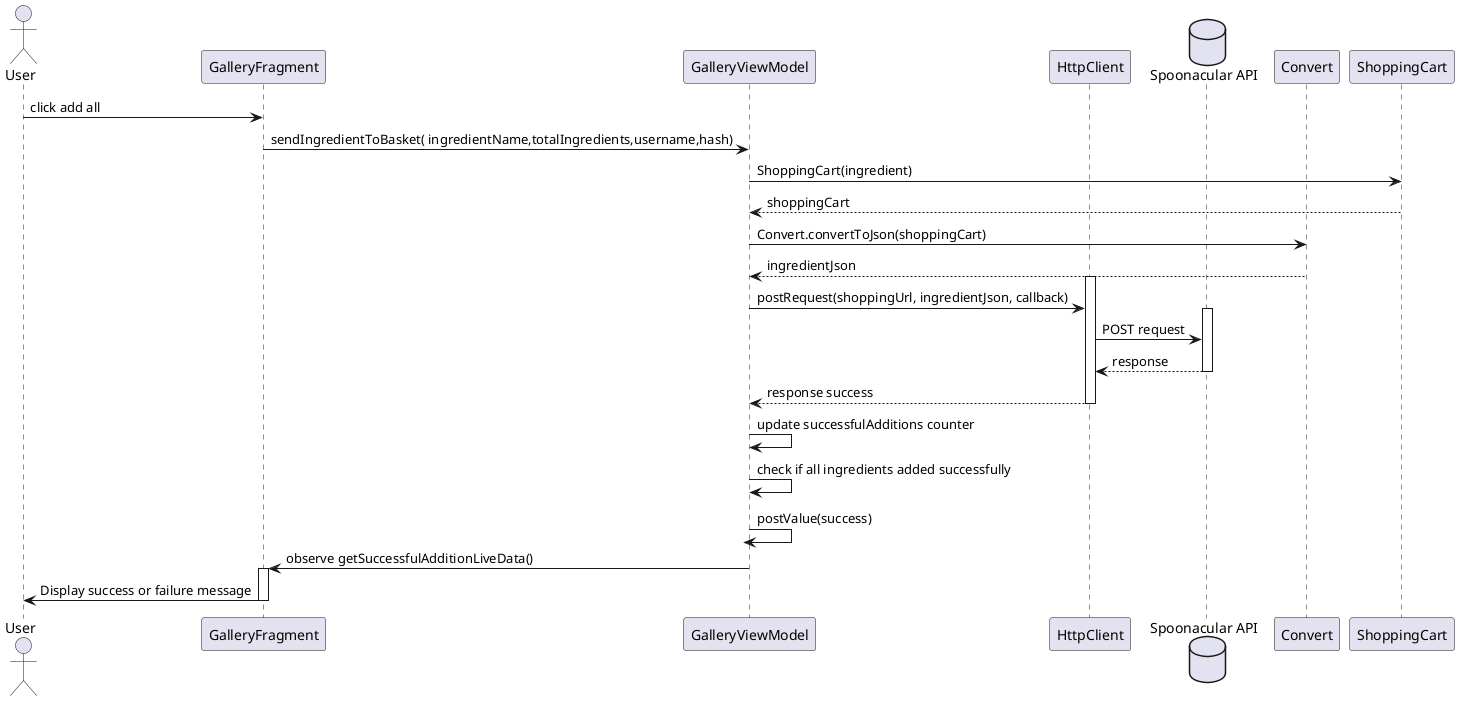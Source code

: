 @startuml
actor User as User
participant "GalleryFragment" as GalleryFragment
participant "GalleryViewModel" as GalleryViewModel
participant "HttpClient" as HttpClient
database "Spoonacular API" as Server
participant "Convert" as Convert
participant "ShoppingCart" as ShoppingCart

User -> GalleryFragment: click add all
GalleryFragment -> GalleryViewModel: sendIngredientToBasket( ingredientName,totalIngredients,username,hash)
GalleryViewModel->ShoppingCart:ShoppingCart(ingredient)
ShoppingCart-->GalleryViewModel: shoppingCart
GalleryViewModel->Convert:Convert.convertToJson(shoppingCart)
Convert-->GalleryViewModel:ingredientJson

activate HttpClient

GalleryViewModel -> HttpClient: postRequest(shoppingUrl, ingredientJson, callback)
activate Server

HttpClient->Server:POST request
Server-->"HttpClient":response

deactivate Server
HttpClient --> GalleryViewModel: response success
deactivate HttpClient
GalleryViewModel -> GalleryViewModel: update successfulAdditions counter
GalleryViewModel -> GalleryViewModel: check if all ingredients added successfully
GalleryViewModel -> GalleryViewModel: postValue(success)
deactivate GalleryViewModel
GalleryViewModel -> GalleryFragment: observe getSuccessfulAdditionLiveData()
activate GalleryFragment
GalleryFragment -> User: Display success or failure message
deactivate GalleryFragment

@enduml
